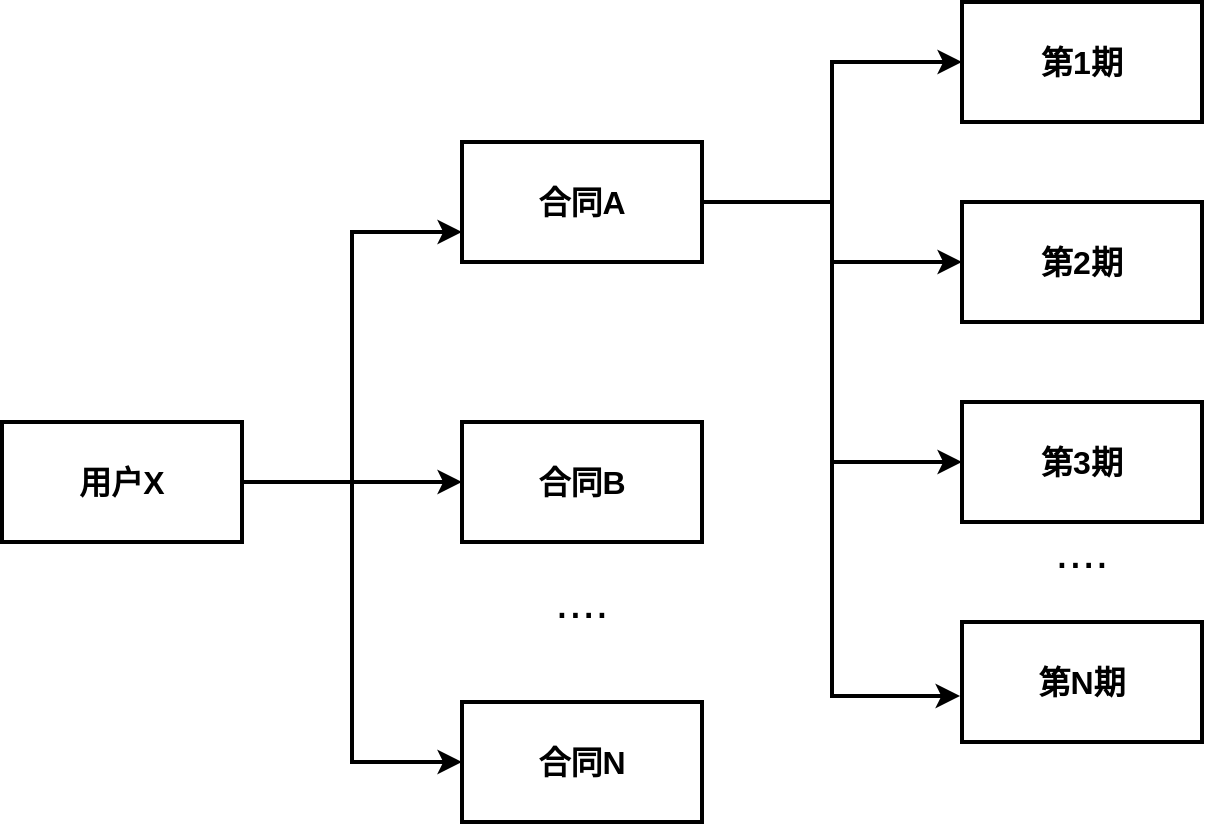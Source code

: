 <mxfile version="14.0.3" type="github">
  <diagram id="qACfxw4FODvzqwDlVZsI" name="第 1 页">
    <mxGraphModel dx="868" dy="450" grid="1" gridSize="10" guides="1" tooltips="1" connect="1" arrows="1" fold="1" page="1" pageScale="1" pageWidth="827" pageHeight="1169" math="0" shadow="0">
      <root>
        <mxCell id="0" />
        <mxCell id="1" parent="0" />
        <mxCell id="aDlqw50ID4wgKUnIi6hD-9" style="edgeStyle=orthogonalEdgeStyle;rounded=0;orthogonalLoop=1;jettySize=auto;html=1;entryX=0;entryY=0.75;entryDx=0;entryDy=0;strokeWidth=2;" edge="1" parent="1" source="aDlqw50ID4wgKUnIi6hD-1" target="aDlqw50ID4wgKUnIi6hD-2">
          <mxGeometry relative="1" as="geometry" />
        </mxCell>
        <mxCell id="aDlqw50ID4wgKUnIi6hD-10" style="edgeStyle=orthogonalEdgeStyle;rounded=0;orthogonalLoop=1;jettySize=auto;html=1;strokeWidth=2;" edge="1" parent="1" source="aDlqw50ID4wgKUnIi6hD-1" target="aDlqw50ID4wgKUnIi6hD-3">
          <mxGeometry relative="1" as="geometry" />
        </mxCell>
        <mxCell id="aDlqw50ID4wgKUnIi6hD-11" style="edgeStyle=orthogonalEdgeStyle;rounded=0;orthogonalLoop=1;jettySize=auto;html=1;entryX=0;entryY=0.5;entryDx=0;entryDy=0;strokeWidth=2;" edge="1" parent="1" source="aDlqw50ID4wgKUnIi6hD-1" target="aDlqw50ID4wgKUnIi6hD-4">
          <mxGeometry relative="1" as="geometry">
            <mxPoint x="290" y="410" as="targetPoint" />
          </mxGeometry>
        </mxCell>
        <mxCell id="aDlqw50ID4wgKUnIi6hD-1" value="用户X" style="rounded=0;whiteSpace=wrap;html=1;fontSize=16;fontStyle=1;strokeWidth=2;" vertex="1" parent="1">
          <mxGeometry x="80" y="240" width="120" height="60" as="geometry" />
        </mxCell>
        <mxCell id="aDlqw50ID4wgKUnIi6hD-12" style="edgeStyle=orthogonalEdgeStyle;rounded=0;orthogonalLoop=1;jettySize=auto;html=1;entryX=0;entryY=0.5;entryDx=0;entryDy=0;strokeWidth=2;" edge="1" parent="1" source="aDlqw50ID4wgKUnIi6hD-2" target="aDlqw50ID4wgKUnIi6hD-5">
          <mxGeometry relative="1" as="geometry">
            <mxPoint x="520" y="60" as="targetPoint" />
          </mxGeometry>
        </mxCell>
        <mxCell id="aDlqw50ID4wgKUnIi6hD-13" style="edgeStyle=orthogonalEdgeStyle;rounded=0;orthogonalLoop=1;jettySize=auto;html=1;entryX=0;entryY=0.5;entryDx=0;entryDy=0;strokeWidth=2;" edge="1" parent="1" source="aDlqw50ID4wgKUnIi6hD-2" target="aDlqw50ID4wgKUnIi6hD-7">
          <mxGeometry relative="1" as="geometry" />
        </mxCell>
        <mxCell id="aDlqw50ID4wgKUnIi6hD-14" style="edgeStyle=orthogonalEdgeStyle;rounded=0;orthogonalLoop=1;jettySize=auto;html=1;entryX=0;entryY=0.5;entryDx=0;entryDy=0;strokeWidth=2;" edge="1" parent="1" source="aDlqw50ID4wgKUnIi6hD-2" target="aDlqw50ID4wgKUnIi6hD-6">
          <mxGeometry relative="1" as="geometry" />
        </mxCell>
        <mxCell id="aDlqw50ID4wgKUnIi6hD-15" style="edgeStyle=orthogonalEdgeStyle;rounded=0;orthogonalLoop=1;jettySize=auto;html=1;entryX=-0.008;entryY=0.617;entryDx=0;entryDy=0;entryPerimeter=0;strokeWidth=2;" edge="1" parent="1" source="aDlqw50ID4wgKUnIi6hD-2" target="aDlqw50ID4wgKUnIi6hD-8">
          <mxGeometry relative="1" as="geometry" />
        </mxCell>
        <mxCell id="aDlqw50ID4wgKUnIi6hD-2" value="合同A" style="rounded=0;whiteSpace=wrap;html=1;fontSize=16;fontStyle=1;strokeWidth=2;" vertex="1" parent="1">
          <mxGeometry x="310" y="100" width="120" height="60" as="geometry" />
        </mxCell>
        <mxCell id="aDlqw50ID4wgKUnIi6hD-3" value="合同B" style="rounded=0;whiteSpace=wrap;html=1;fontSize=16;fontStyle=1;strokeWidth=2;" vertex="1" parent="1">
          <mxGeometry x="310" y="240" width="120" height="60" as="geometry" />
        </mxCell>
        <mxCell id="aDlqw50ID4wgKUnIi6hD-4" value="合同N" style="rounded=0;whiteSpace=wrap;html=1;fontSize=16;fontStyle=1;strokeWidth=2;" vertex="1" parent="1">
          <mxGeometry x="310" y="380" width="120" height="60" as="geometry" />
        </mxCell>
        <mxCell id="aDlqw50ID4wgKUnIi6hD-5" value="第1期" style="rounded=0;whiteSpace=wrap;html=1;fontSize=16;fontStyle=1;strokeWidth=2;" vertex="1" parent="1">
          <mxGeometry x="560" y="30" width="120" height="60" as="geometry" />
        </mxCell>
        <mxCell id="aDlqw50ID4wgKUnIi6hD-6" value="第3期" style="rounded=0;whiteSpace=wrap;html=1;fontSize=16;fontStyle=1;strokeWidth=2;" vertex="1" parent="1">
          <mxGeometry x="560" y="230" width="120" height="60" as="geometry" />
        </mxCell>
        <mxCell id="aDlqw50ID4wgKUnIi6hD-7" value="第2期" style="rounded=0;whiteSpace=wrap;html=1;fontSize=16;fontStyle=1;strokeWidth=2;" vertex="1" parent="1">
          <mxGeometry x="560" y="130" width="120" height="60" as="geometry" />
        </mxCell>
        <mxCell id="aDlqw50ID4wgKUnIi6hD-8" value="第N期" style="rounded=0;whiteSpace=wrap;html=1;fontSize=16;fontStyle=1;strokeWidth=2;" vertex="1" parent="1">
          <mxGeometry x="560" y="340" width="120" height="60" as="geometry" />
        </mxCell>
        <mxCell id="aDlqw50ID4wgKUnIi6hD-16" value="&lt;font style=&quot;font-size: 24px&quot;&gt;....&lt;/font&gt;" style="text;html=1;strokeColor=none;fillColor=none;align=center;verticalAlign=middle;whiteSpace=wrap;rounded=0;" vertex="1" parent="1">
          <mxGeometry x="350" y="320" width="40" height="20" as="geometry" />
        </mxCell>
        <mxCell id="aDlqw50ID4wgKUnIi6hD-18" value="&lt;font style=&quot;font-size: 24px&quot;&gt;....&lt;/font&gt;" style="text;html=1;strokeColor=none;fillColor=none;align=center;verticalAlign=middle;whiteSpace=wrap;rounded=0;" vertex="1" parent="1">
          <mxGeometry x="600" y="290" width="40" height="30" as="geometry" />
        </mxCell>
      </root>
    </mxGraphModel>
  </diagram>
</mxfile>
